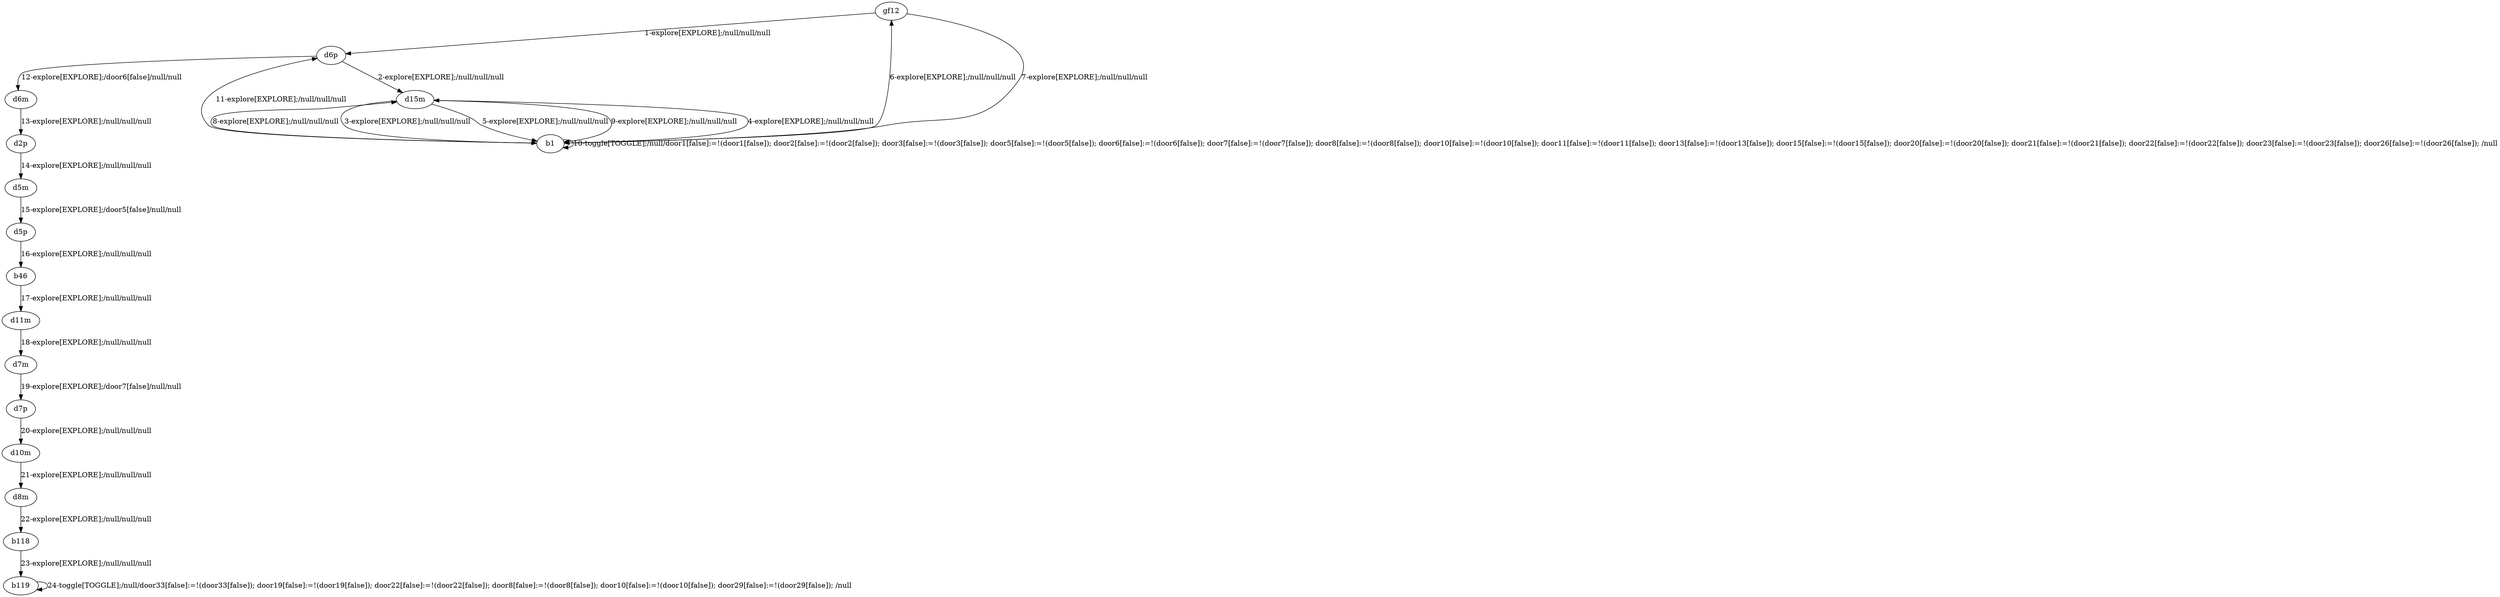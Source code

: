 # Total number of goals covered by this test: 1
# b118 --> b119

digraph g {
"gf12" -> "d6p" [label = "1-explore[EXPLORE];/null/null/null"];
"d6p" -> "d15m" [label = "2-explore[EXPLORE];/null/null/null"];
"d15m" -> "b1" [label = "3-explore[EXPLORE];/null/null/null"];
"b1" -> "d15m" [label = "4-explore[EXPLORE];/null/null/null"];
"d15m" -> "b1" [label = "5-explore[EXPLORE];/null/null/null"];
"b1" -> "gf12" [label = "6-explore[EXPLORE];/null/null/null"];
"gf12" -> "b1" [label = "7-explore[EXPLORE];/null/null/null"];
"b1" -> "d15m" [label = "8-explore[EXPLORE];/null/null/null"];
"d15m" -> "b1" [label = "9-explore[EXPLORE];/null/null/null"];
"b1" -> "b1" [label = "10-toggle[TOGGLE];/null/door1[false]:=!(door1[false]); door2[false]:=!(door2[false]); door3[false]:=!(door3[false]); door5[false]:=!(door5[false]); door6[false]:=!(door6[false]); door7[false]:=!(door7[false]); door8[false]:=!(door8[false]); door10[false]:=!(door10[false]); door11[false]:=!(door11[false]); door13[false]:=!(door13[false]); door15[false]:=!(door15[false]); door20[false]:=!(door20[false]); door21[false]:=!(door21[false]); door22[false]:=!(door22[false]); door23[false]:=!(door23[false]); door26[false]:=!(door26[false]); /null"];
"b1" -> "d6p" [label = "11-explore[EXPLORE];/null/null/null"];
"d6p" -> "d6m" [label = "12-explore[EXPLORE];/door6[false]/null/null"];
"d6m" -> "d2p" [label = "13-explore[EXPLORE];/null/null/null"];
"d2p" -> "d5m" [label = "14-explore[EXPLORE];/null/null/null"];
"d5m" -> "d5p" [label = "15-explore[EXPLORE];/door5[false]/null/null"];
"d5p" -> "b46" [label = "16-explore[EXPLORE];/null/null/null"];
"b46" -> "d11m" [label = "17-explore[EXPLORE];/null/null/null"];
"d11m" -> "d7m" [label = "18-explore[EXPLORE];/null/null/null"];
"d7m" -> "d7p" [label = "19-explore[EXPLORE];/door7[false]/null/null"];
"d7p" -> "d10m" [label = "20-explore[EXPLORE];/null/null/null"];
"d10m" -> "d8m" [label = "21-explore[EXPLORE];/null/null/null"];
"d8m" -> "b118" [label = "22-explore[EXPLORE];/null/null/null"];
"b118" -> "b119" [label = "23-explore[EXPLORE];/null/null/null"];
"b119" -> "b119" [label = "24-toggle[TOGGLE];/null/door33[false]:=!(door33[false]); door19[false]:=!(door19[false]); door22[false]:=!(door22[false]); door8[false]:=!(door8[false]); door10[false]:=!(door10[false]); door29[false]:=!(door29[false]); /null"];
}